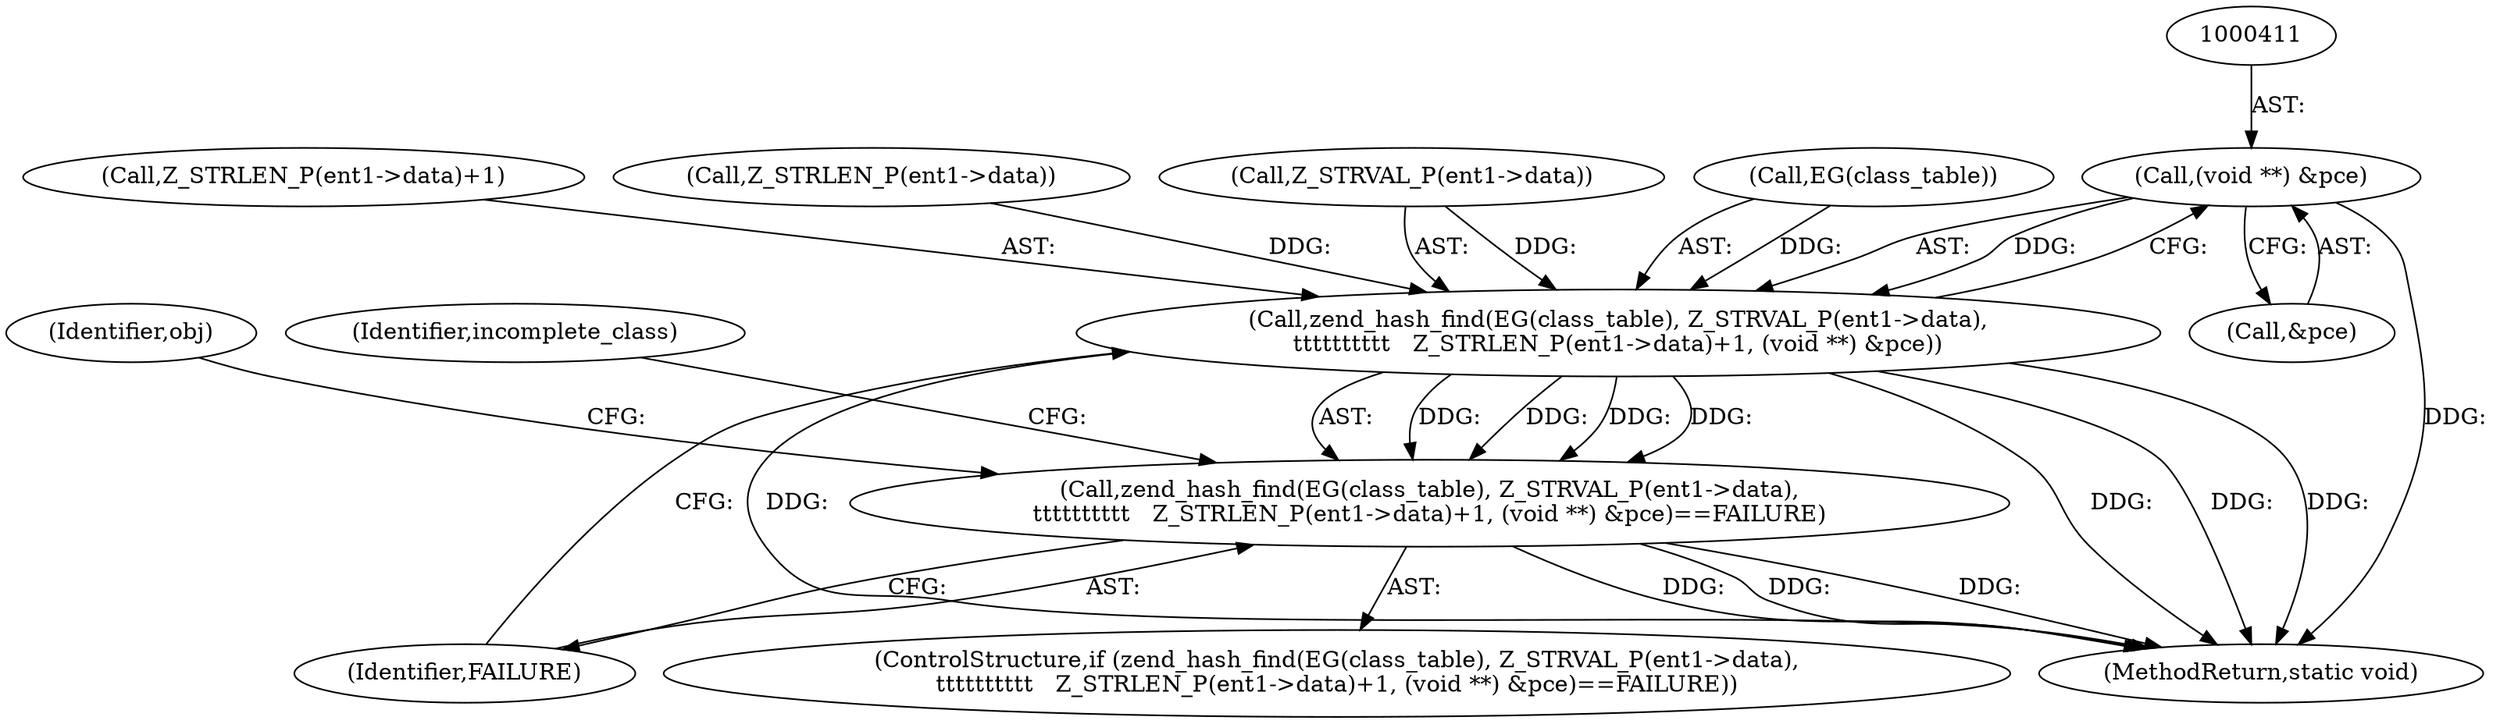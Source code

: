 digraph "0_php-src_a14fdb9746262549bbbb96abb87338bacd147e1b?w=1_0@pointer" {
"1000410" [label="(Call,(void **) &pce)"];
"1000397" [label="(Call,zend_hash_find(EG(class_table), Z_STRVAL_P(ent1->data),\n\t\t\t\t\t\t\t\t\t\t   Z_STRLEN_P(ent1->data)+1, (void **) &pce))"];
"1000396" [label="(Call,zend_hash_find(EG(class_table), Z_STRVAL_P(ent1->data),\n\t\t\t\t\t\t\t\t\t\t   Z_STRLEN_P(ent1->data)+1, (void **) &pce)==FAILURE)"];
"1000404" [label="(Call,Z_STRLEN_P(ent1->data)+1)"];
"1000396" [label="(Call,zend_hash_find(EG(class_table), Z_STRVAL_P(ent1->data),\n\t\t\t\t\t\t\t\t\t\t   Z_STRLEN_P(ent1->data)+1, (void **) &pce)==FAILURE)"];
"1000424" [label="(Identifier,obj)"];
"1000410" [label="(Call,(void **) &pce)"];
"1000412" [label="(Call,&pce)"];
"1000414" [label="(Identifier,FAILURE)"];
"1000417" [label="(Identifier,incomplete_class)"];
"1000395" [label="(ControlStructure,if (zend_hash_find(EG(class_table), Z_STRVAL_P(ent1->data),\n\t\t\t\t\t\t\t\t\t\t   Z_STRLEN_P(ent1->data)+1, (void **) &pce)==FAILURE))"];
"1000397" [label="(Call,zend_hash_find(EG(class_table), Z_STRVAL_P(ent1->data),\n\t\t\t\t\t\t\t\t\t\t   Z_STRLEN_P(ent1->data)+1, (void **) &pce))"];
"1000580" [label="(MethodReturn,static void)"];
"1000405" [label="(Call,Z_STRLEN_P(ent1->data))"];
"1000400" [label="(Call,Z_STRVAL_P(ent1->data))"];
"1000398" [label="(Call,EG(class_table))"];
"1000410" -> "1000397"  [label="AST: "];
"1000410" -> "1000412"  [label="CFG: "];
"1000411" -> "1000410"  [label="AST: "];
"1000412" -> "1000410"  [label="AST: "];
"1000397" -> "1000410"  [label="CFG: "];
"1000410" -> "1000580"  [label="DDG: "];
"1000410" -> "1000397"  [label="DDG: "];
"1000397" -> "1000396"  [label="AST: "];
"1000398" -> "1000397"  [label="AST: "];
"1000400" -> "1000397"  [label="AST: "];
"1000404" -> "1000397"  [label="AST: "];
"1000414" -> "1000397"  [label="CFG: "];
"1000397" -> "1000580"  [label="DDG: "];
"1000397" -> "1000580"  [label="DDG: "];
"1000397" -> "1000580"  [label="DDG: "];
"1000397" -> "1000580"  [label="DDG: "];
"1000397" -> "1000396"  [label="DDG: "];
"1000397" -> "1000396"  [label="DDG: "];
"1000397" -> "1000396"  [label="DDG: "];
"1000397" -> "1000396"  [label="DDG: "];
"1000398" -> "1000397"  [label="DDG: "];
"1000400" -> "1000397"  [label="DDG: "];
"1000405" -> "1000397"  [label="DDG: "];
"1000396" -> "1000395"  [label="AST: "];
"1000396" -> "1000414"  [label="CFG: "];
"1000414" -> "1000396"  [label="AST: "];
"1000417" -> "1000396"  [label="CFG: "];
"1000424" -> "1000396"  [label="CFG: "];
"1000396" -> "1000580"  [label="DDG: "];
"1000396" -> "1000580"  [label="DDG: "];
"1000396" -> "1000580"  [label="DDG: "];
}
